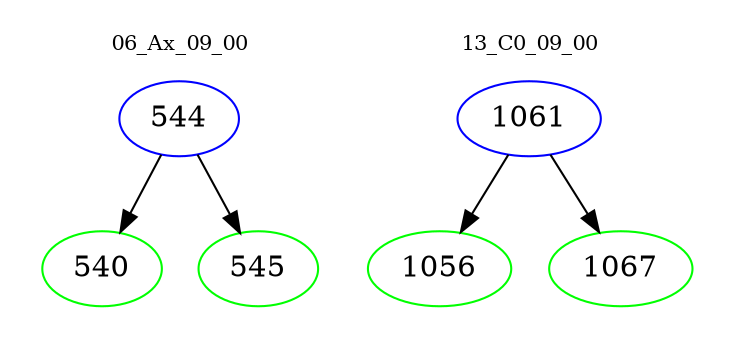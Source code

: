 digraph{
subgraph cluster_0 {
color = white
label = "06_Ax_09_00";
fontsize=10;
T0_544 [label="544", color="blue"]
T0_544 -> T0_540 [color="black"]
T0_540 [label="540", color="green"]
T0_544 -> T0_545 [color="black"]
T0_545 [label="545", color="green"]
}
subgraph cluster_1 {
color = white
label = "13_C0_09_00";
fontsize=10;
T1_1061 [label="1061", color="blue"]
T1_1061 -> T1_1056 [color="black"]
T1_1056 [label="1056", color="green"]
T1_1061 -> T1_1067 [color="black"]
T1_1067 [label="1067", color="green"]
}
}
